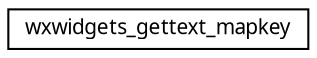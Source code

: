 digraph "Grafische Darstellung der Klassenhierarchie"
{
  edge [fontname="Sans",fontsize="10",labelfontname="Sans",labelfontsize="10"];
  node [fontname="Sans",fontsize="10",shape=record];
  rankdir="LR";
  Node0 [label="wxwidgets_gettext_mapkey",height=0.2,width=0.4,color="black", fillcolor="white", style="filled",URL="$d5/d1a/structwxwidgets__gettext__mapkey.html"];
}
